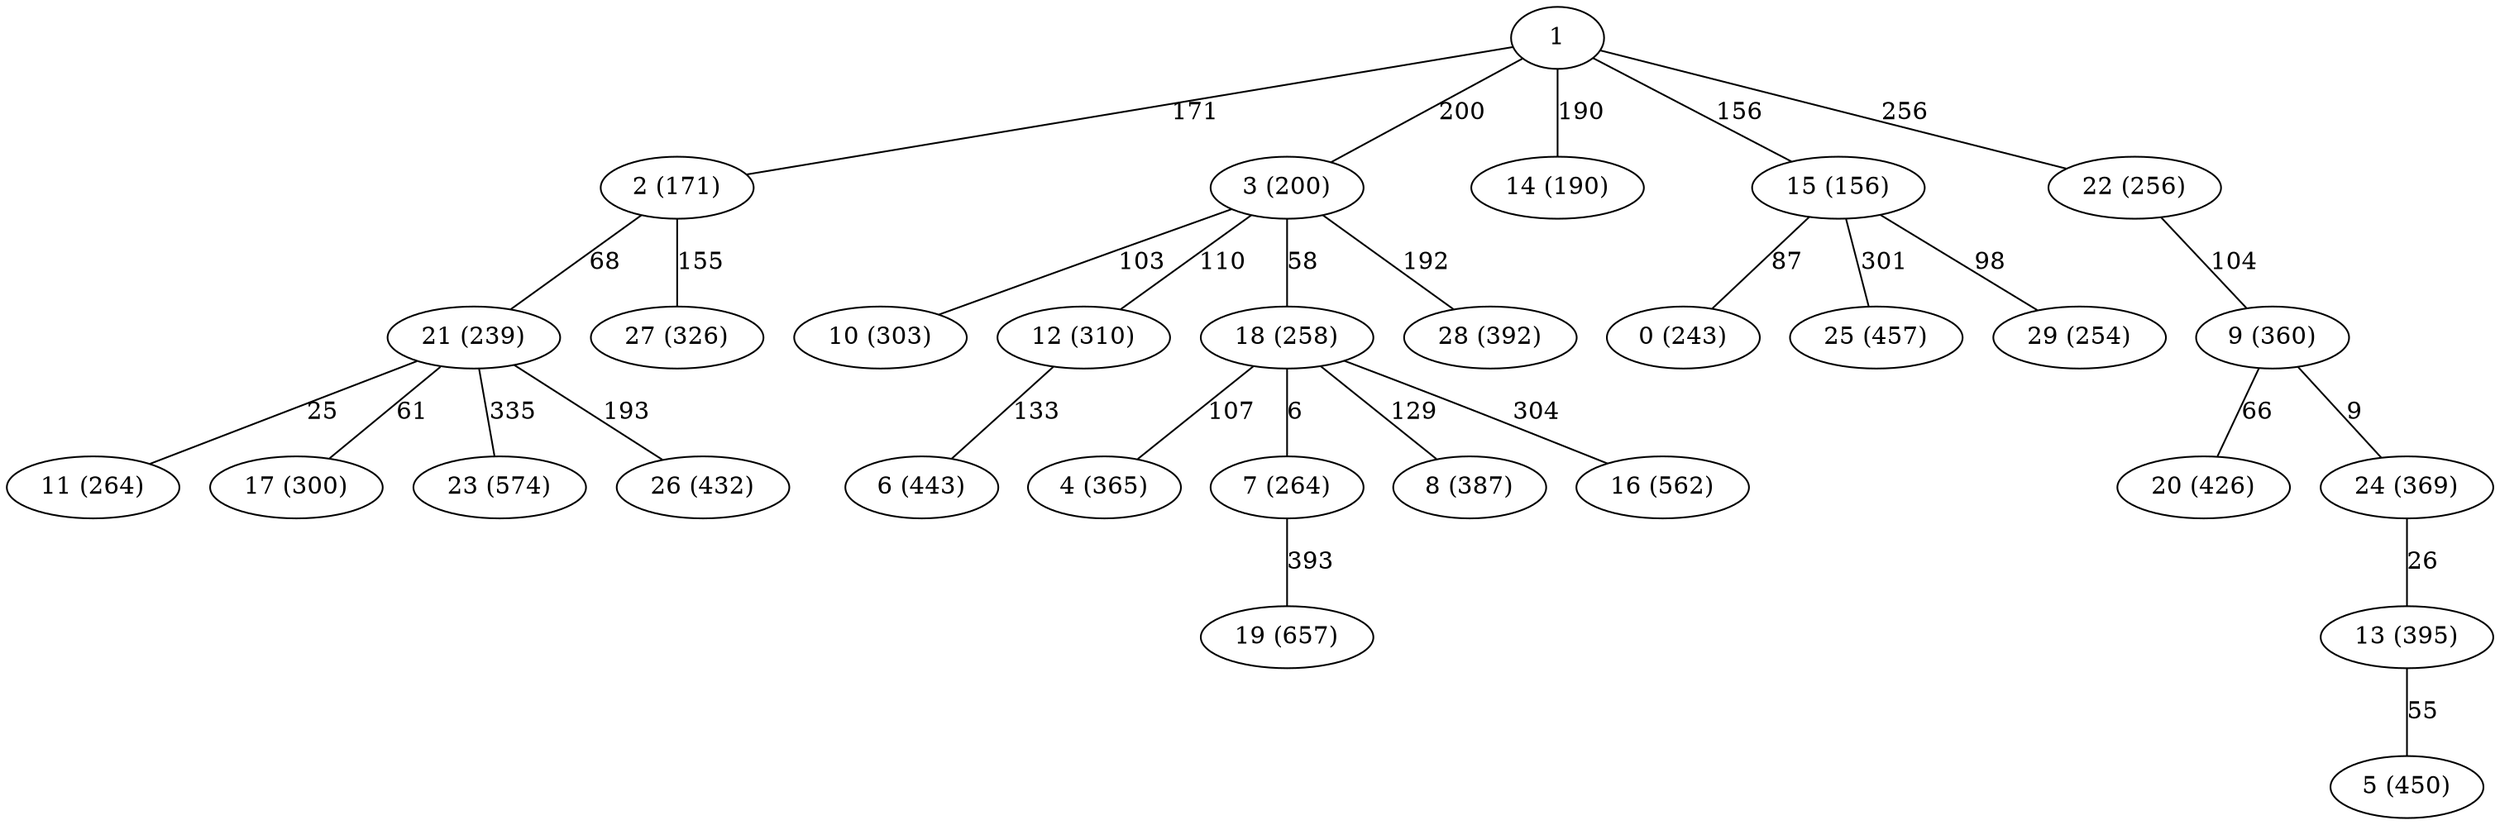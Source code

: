 strict graph G {
1;
0 [label="0 (243)"];
2 [label="2 (171)"];
3 [label="3 (200)"];
4 [label="4 (365)"];
5 [label="5 (450)"];
6 [label="6 (443)"];
7 [label="7 (264)"];
8 [label="8 (387)"];
9 [label="9 (360)"];
10 [label="10 (303)"];
11 [label="11 (264)"];
12 [label="12 (310)"];
13 [label="13 (395)"];
14 [label="14 (190)"];
15 [label="15 (156)"];
16 [label="16 (562)"];
17 [label="17 (300)"];
18 [label="18 (258)"];
19 [label="19 (657)"];
20 [label="20 (426)"];
21 [label="21 (239)"];
22 [label="22 (256)"];
23 [label="23 (574)"];
24 [label="24 (369)"];
25 [label="25 (457)"];
26 [label="26 (432)"];
27 [label="27 (326)"];
28 [label="28 (392)"];
29 [label="29 (254)"];
7 -- 19 [label=393];
15 -- 29 [label=98];
3 -- 10 [label=103];
3 -- 18 [label=58];
1 -- 2 [label=171];
18 -- 16 [label=304];
13 -- 5 [label=55];
1 -- 22 [label=256];
18 -- 4 [label=107];
24 -- 13 [label=26];
21 -- 23 [label=335];
3 -- 12 [label=110];
9 -- 20 [label=66];
3 -- 28 [label=192];
21 -- 26 [label=193];
9 -- 24 [label=9];
15 -- 0 [label=87];
18 -- 7 [label=6];
21 -- 17 [label=61];
2 -- 27 [label=155];
22 -- 9 [label=104];
1 -- 15 [label=156];
18 -- 8 [label=129];
12 -- 6 [label=133];
15 -- 25 [label=301];
2 -- 21 [label=68];
1 -- 3 [label=200];
1 -- 14 [label=190];
21 -- 11 [label=25];
}
